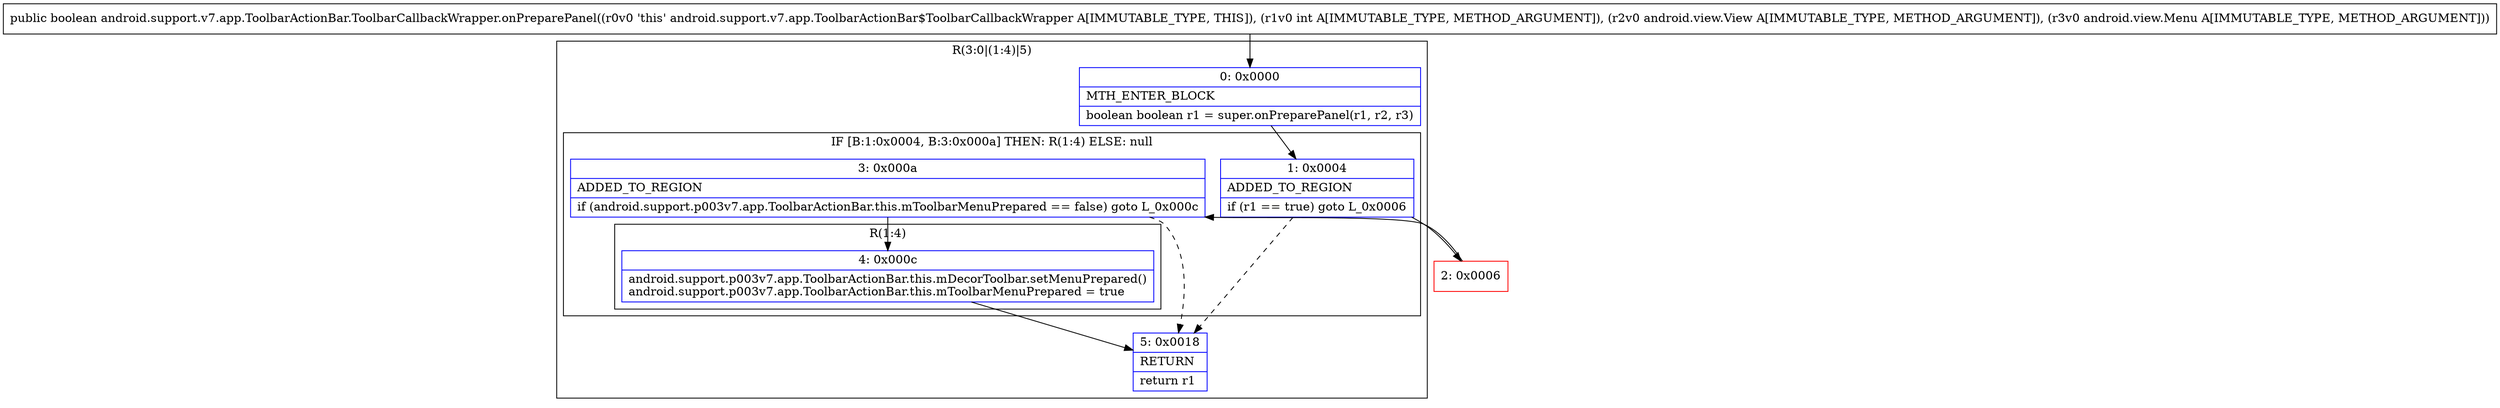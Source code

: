 digraph "CFG forandroid.support.v7.app.ToolbarActionBar.ToolbarCallbackWrapper.onPreparePanel(ILandroid\/view\/View;Landroid\/view\/Menu;)Z" {
subgraph cluster_Region_1399159731 {
label = "R(3:0|(1:4)|5)";
node [shape=record,color=blue];
Node_0 [shape=record,label="{0\:\ 0x0000|MTH_ENTER_BLOCK\l|boolean boolean r1 = super.onPreparePanel(r1, r2, r3)\l}"];
subgraph cluster_IfRegion_330468937 {
label = "IF [B:1:0x0004, B:3:0x000a] THEN: R(1:4) ELSE: null";
node [shape=record,color=blue];
Node_1 [shape=record,label="{1\:\ 0x0004|ADDED_TO_REGION\l|if (r1 == true) goto L_0x0006\l}"];
Node_3 [shape=record,label="{3\:\ 0x000a|ADDED_TO_REGION\l|if (android.support.p003v7.app.ToolbarActionBar.this.mToolbarMenuPrepared == false) goto L_0x000c\l}"];
subgraph cluster_Region_1203879508 {
label = "R(1:4)";
node [shape=record,color=blue];
Node_4 [shape=record,label="{4\:\ 0x000c|android.support.p003v7.app.ToolbarActionBar.this.mDecorToolbar.setMenuPrepared()\landroid.support.p003v7.app.ToolbarActionBar.this.mToolbarMenuPrepared = true\l}"];
}
}
Node_5 [shape=record,label="{5\:\ 0x0018|RETURN\l|return r1\l}"];
}
Node_2 [shape=record,color=red,label="{2\:\ 0x0006}"];
MethodNode[shape=record,label="{public boolean android.support.v7.app.ToolbarActionBar.ToolbarCallbackWrapper.onPreparePanel((r0v0 'this' android.support.v7.app.ToolbarActionBar$ToolbarCallbackWrapper A[IMMUTABLE_TYPE, THIS]), (r1v0 int A[IMMUTABLE_TYPE, METHOD_ARGUMENT]), (r2v0 android.view.View A[IMMUTABLE_TYPE, METHOD_ARGUMENT]), (r3v0 android.view.Menu A[IMMUTABLE_TYPE, METHOD_ARGUMENT])) }"];
MethodNode -> Node_0;
Node_0 -> Node_1;
Node_1 -> Node_2;
Node_1 -> Node_5[style=dashed];
Node_3 -> Node_4;
Node_3 -> Node_5[style=dashed];
Node_4 -> Node_5;
Node_2 -> Node_3;
}

